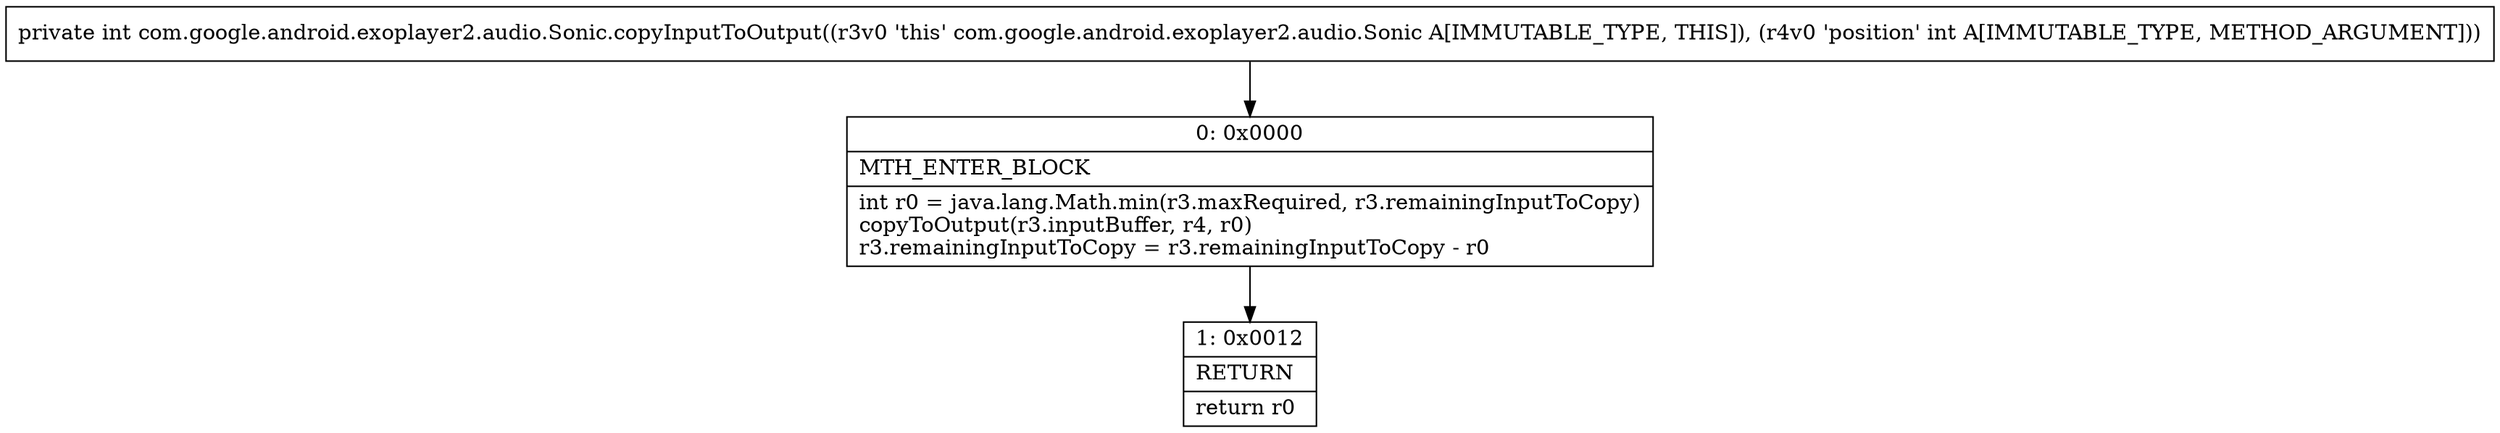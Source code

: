 digraph "CFG forcom.google.android.exoplayer2.audio.Sonic.copyInputToOutput(I)I" {
Node_0 [shape=record,label="{0\:\ 0x0000|MTH_ENTER_BLOCK\l|int r0 = java.lang.Math.min(r3.maxRequired, r3.remainingInputToCopy)\lcopyToOutput(r3.inputBuffer, r4, r0)\lr3.remainingInputToCopy = r3.remainingInputToCopy \- r0\l}"];
Node_1 [shape=record,label="{1\:\ 0x0012|RETURN\l|return r0\l}"];
MethodNode[shape=record,label="{private int com.google.android.exoplayer2.audio.Sonic.copyInputToOutput((r3v0 'this' com.google.android.exoplayer2.audio.Sonic A[IMMUTABLE_TYPE, THIS]), (r4v0 'position' int A[IMMUTABLE_TYPE, METHOD_ARGUMENT])) }"];
MethodNode -> Node_0;
Node_0 -> Node_1;
}

